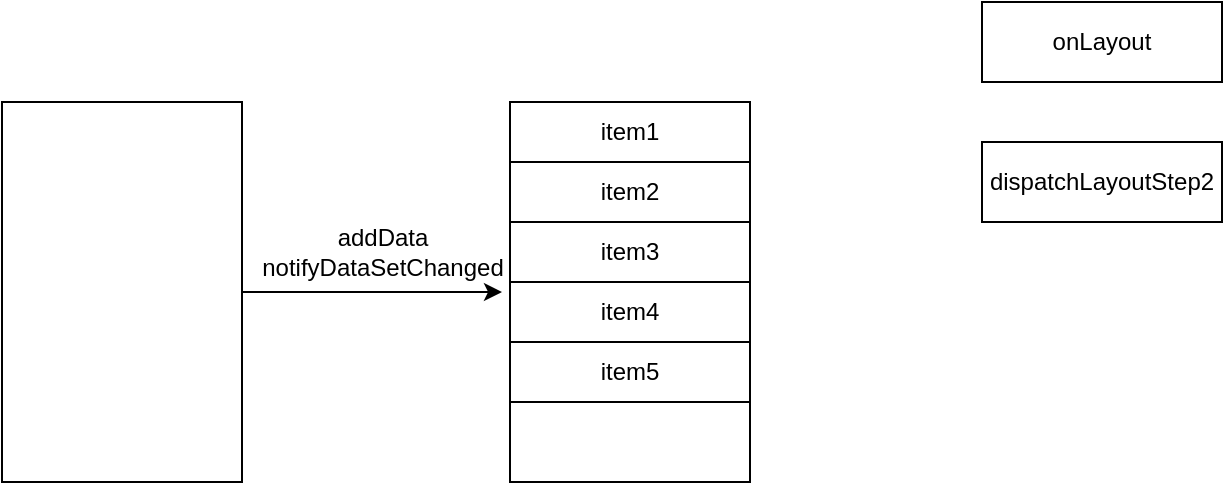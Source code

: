 <mxfile version="14.9.3" type="github">
  <diagram id="9_nrEJtm-IVf3oJeewOd" name="Page-1">
    <mxGraphModel dx="781" dy="477" grid="1" gridSize="10" guides="1" tooltips="1" connect="1" arrows="1" fold="1" page="1" pageScale="1" pageWidth="827" pageHeight="1169" math="0" shadow="0">
      <root>
        <mxCell id="0" />
        <mxCell id="1" parent="0" />
        <mxCell id="-AKeiiNTyQMVG960CYTx-3" value="" style="rounded=0;whiteSpace=wrap;html=1;" vertex="1" parent="1">
          <mxGeometry x="40" y="140" width="120" height="190" as="geometry" />
        </mxCell>
        <mxCell id="-AKeiiNTyQMVG960CYTx-5" value="" style="rounded=0;whiteSpace=wrap;html=1;" vertex="1" parent="1">
          <mxGeometry x="294" y="140" width="120" height="190" as="geometry" />
        </mxCell>
        <mxCell id="-AKeiiNTyQMVG960CYTx-7" value="item1" style="rounded=0;whiteSpace=wrap;html=1;" vertex="1" parent="1">
          <mxGeometry x="294" y="140" width="120" height="30" as="geometry" />
        </mxCell>
        <mxCell id="-AKeiiNTyQMVG960CYTx-8" value="item2&lt;span style=&quot;color: rgba(0 , 0 , 0 , 0) ; font-family: monospace ; font-size: 0px&quot;&gt;%3CmxGraphModel%3E%3Croot%3E%3CmxCell%20id%3D%220%22%2F%3E%3CmxCell%20id%3D%221%22%20parent%3D%220%22%2F%3E%3CmxCell%20id%3D%222%22%20value%3D%22item1%22%20style%3D%22rounded%3D0%3BwhiteSpace%3Dwrap%3Bhtml%3D1%3B%22%20vertex%3D%221%22%20parent%3D%221%22%3E%3CmxGeometry%20x%3D%22294%22%20y%3D%22140%22%20width%3D%22120%22%20height%3D%2230%22%20as%3D%22geometry%22%2F%3E%3C%2FmxCell%3E%3C%2Froot%3E%3C%2FmxGraphModel%3E&lt;/span&gt;" style="rounded=0;whiteSpace=wrap;html=1;" vertex="1" parent="1">
          <mxGeometry x="294" y="170" width="120" height="30" as="geometry" />
        </mxCell>
        <mxCell id="-AKeiiNTyQMVG960CYTx-9" value="item3" style="rounded=0;whiteSpace=wrap;html=1;" vertex="1" parent="1">
          <mxGeometry x="294" y="200" width="120" height="30" as="geometry" />
        </mxCell>
        <mxCell id="-AKeiiNTyQMVG960CYTx-10" value="item4" style="rounded=0;whiteSpace=wrap;html=1;" vertex="1" parent="1">
          <mxGeometry x="294" y="230" width="120" height="30" as="geometry" />
        </mxCell>
        <mxCell id="-AKeiiNTyQMVG960CYTx-11" value="item5" style="rounded=0;whiteSpace=wrap;html=1;" vertex="1" parent="1">
          <mxGeometry x="294" y="260" width="120" height="30" as="geometry" />
        </mxCell>
        <mxCell id="-AKeiiNTyQMVG960CYTx-12" value="" style="endArrow=classic;html=1;exitX=1;exitY=0.5;exitDx=0;exitDy=0;" edge="1" parent="1" source="-AKeiiNTyQMVG960CYTx-3">
          <mxGeometry width="50" height="50" relative="1" as="geometry">
            <mxPoint x="380" y="270" as="sourcePoint" />
            <mxPoint x="290" y="235" as="targetPoint" />
          </mxGeometry>
        </mxCell>
        <mxCell id="-AKeiiNTyQMVG960CYTx-13" value="addData&lt;br&gt;notifyDataSetChanged" style="text;html=1;align=center;verticalAlign=middle;resizable=0;points=[];autosize=1;strokeColor=none;" vertex="1" parent="1">
          <mxGeometry x="160" y="200" width="140" height="30" as="geometry" />
        </mxCell>
        <mxCell id="-AKeiiNTyQMVG960CYTx-14" value="onLayout" style="rounded=0;whiteSpace=wrap;html=1;" vertex="1" parent="1">
          <mxGeometry x="530" y="90" width="120" height="40" as="geometry" />
        </mxCell>
        <mxCell id="-AKeiiNTyQMVG960CYTx-15" value="dispatchLayoutStep2" style="rounded=0;whiteSpace=wrap;html=1;" vertex="1" parent="1">
          <mxGeometry x="530" y="160" width="120" height="40" as="geometry" />
        </mxCell>
      </root>
    </mxGraphModel>
  </diagram>
</mxfile>
